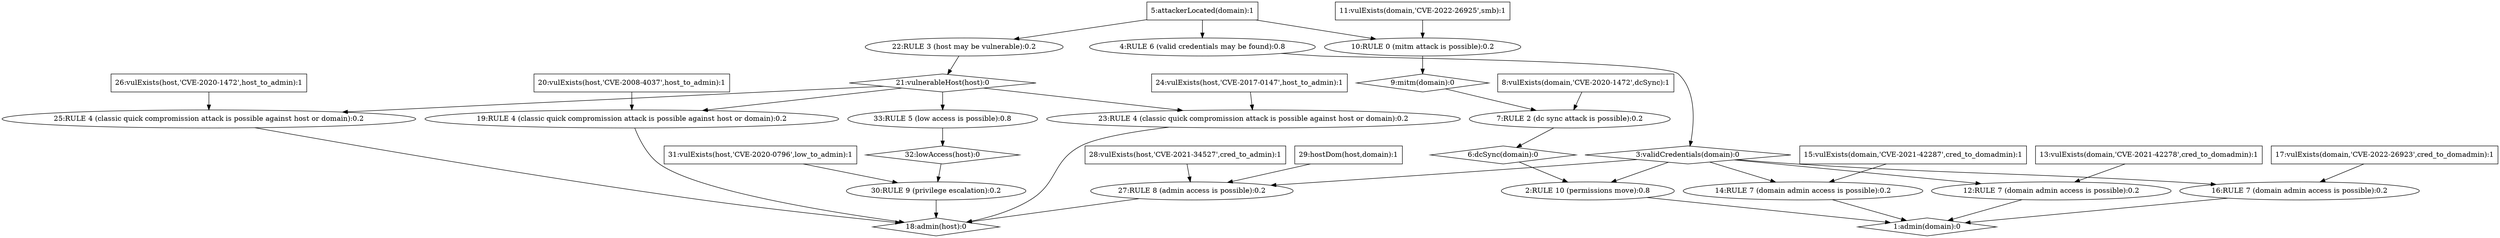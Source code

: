 digraph G {
	1 [label="1:admin(domain):0",shape=diamond];
	2 [label="2:RULE 10 (permissions move):0.8",shape=ellipse];
	3 [label="3:validCredentials(domain):0",shape=diamond];
	4 [label="4:RULE 6 (valid credentials may be found):0.8",shape=ellipse];
	5 [label="5:attackerLocated(domain):1",shape=box];
	6 [label="6:dcSync(domain):0",shape=diamond];
	7 [label="7:RULE 2 (dc sync attack is possible):0.2",shape=ellipse];
	8 [label="8:vulExists(domain,'CVE-2020-1472',dcSync):1",shape=box];
	9 [label="9:mitm(domain):0",shape=diamond];
	10 [label="10:RULE 0 (mitm attack is possible):0.2",shape=ellipse];
	11 [label="11:vulExists(domain,'CVE-2022-26925',smb):1",shape=box];
	12 [label="12:RULE 7 (domain admin access is possible):0.2",shape=ellipse];
	13 [label="13:vulExists(domain,'CVE-2021-42278',cred_to_domadmin):1",shape=box];
	14 [label="14:RULE 7 (domain admin access is possible):0.2",shape=ellipse];
	15 [label="15:vulExists(domain,'CVE-2021-42287',cred_to_domadmin):1",shape=box];
	16 [label="16:RULE 7 (domain admin access is possible):0.2",shape=ellipse];
	17 [label="17:vulExists(domain,'CVE-2022-26923',cred_to_domadmin):1",shape=box];
	18 [label="18:admin(host):0",shape=diamond];
	19 [label="19:RULE 4 (classic quick compromission attack is possible against host or domain):0.2",shape=ellipse];
	20 [label="20:vulExists(host,'CVE-2008-4037',host_to_admin):1",shape=box];
	21 [label="21:vulnerableHost(host):0",shape=diamond];
	22 [label="22:RULE 3 (host may be vulnerable):0.2",shape=ellipse];
	23 [label="23:RULE 4 (classic quick compromission attack is possible against host or domain):0.2",shape=ellipse];
	24 [label="24:vulExists(host,'CVE-2017-0147',host_to_admin):1",shape=box];
	25 [label="25:RULE 4 (classic quick compromission attack is possible against host or domain):0.2",shape=ellipse];
	26 [label="26:vulExists(host,'CVE-2020-1472',host_to_admin):1",shape=box];
	27 [label="27:RULE 8 (admin access is possible):0.2",shape=ellipse];
	28 [label="28:vulExists(host,'CVE-2021-34527',cred_to_admin):1",shape=box];
	29 [label="29:hostDom(host,domain):1",shape=box];
	30 [label="30:RULE 9 (privilege escalation):0.2",shape=ellipse];
	31 [label="31:vulExists(host,'CVE-2020-0796',low_to_admin):1",shape=box];
	32 [label="32:lowAccess(host):0",shape=diamond];
	33 [label="33:RULE 5 (low access is possible):0.8",shape=ellipse];
	5 -> 	4;
	4 -> 	3;
	3 -> 	2;
	8 -> 	7;
	11 -> 	10;
	5 -> 	10;
	10 -> 	9;
	9 -> 	7;
	7 -> 	6;
	6 -> 	2;
	2 -> 	1;
	13 -> 	12;
	3 -> 	12;
	12 -> 	1;
	15 -> 	14;
	3 -> 	14;
	14 -> 	1;
	17 -> 	16;
	3 -> 	16;
	16 -> 	1;
	20 -> 	19;
	5 -> 	22;
	22 -> 	21;
	21 -> 	19;
	19 -> 	18;
	24 -> 	23;
	21 -> 	23;
	23 -> 	18;
	26 -> 	25;
	21 -> 	25;
	25 -> 	18;
	28 -> 	27;
	29 -> 	27;
	3 -> 	27;
	27 -> 	18;
	31 -> 	30;
	21 -> 	33;
	33 -> 	32;
	32 -> 	30;
	30 -> 	18;
}
